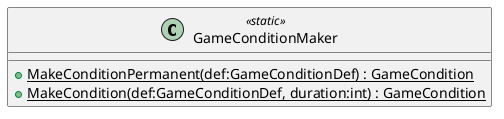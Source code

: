 @startuml
class GameConditionMaker <<static>> {
    + {static} MakeConditionPermanent(def:GameConditionDef) : GameCondition
    + {static} MakeCondition(def:GameConditionDef, duration:int) : GameCondition
}
@enduml
